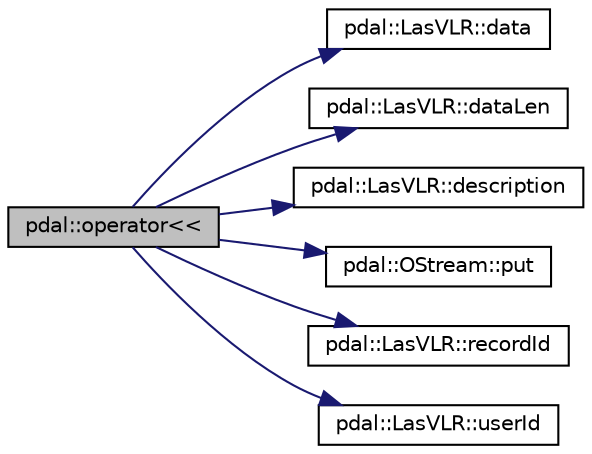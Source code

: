 digraph "pdal::operator&lt;&lt;"
{
  edge [fontname="Helvetica",fontsize="10",labelfontname="Helvetica",labelfontsize="10"];
  node [fontname="Helvetica",fontsize="10",shape=record];
  rankdir="LR";
  Node1 [label="pdal::operator\<\<",height=0.2,width=0.4,color="black", fillcolor="grey75", style="filled", fontcolor="black"];
  Node1 -> Node2 [color="midnightblue",fontsize="10",style="solid",fontname="Helvetica"];
  Node2 [label="pdal::LasVLR::data",height=0.2,width=0.4,color="black", fillcolor="white", style="filled",URL="$classpdal_1_1LasVLR.html#acec2ef3fa17d4fc47abdec666bca8287"];
  Node1 -> Node3 [color="midnightblue",fontsize="10",style="solid",fontname="Helvetica"];
  Node3 [label="pdal::LasVLR::dataLen",height=0.2,width=0.4,color="black", fillcolor="white", style="filled",URL="$classpdal_1_1LasVLR.html#a30a15afd0a5c29d43bd3fe3bd261ba8e"];
  Node1 -> Node4 [color="midnightblue",fontsize="10",style="solid",fontname="Helvetica"];
  Node4 [label="pdal::LasVLR::description",height=0.2,width=0.4,color="black", fillcolor="white", style="filled",URL="$classpdal_1_1LasVLR.html#ab3eeec570ec3604bc19538cc550478e3"];
  Node1 -> Node5 [color="midnightblue",fontsize="10",style="solid",fontname="Helvetica"];
  Node5 [label="pdal::OStream::put",height=0.2,width=0.4,color="black", fillcolor="white", style="filled",URL="$classpdal_1_1OStream.html#ae1e8327478f6e16d6f0ec19d876106b5"];
  Node1 -> Node6 [color="midnightblue",fontsize="10",style="solid",fontname="Helvetica"];
  Node6 [label="pdal::LasVLR::recordId",height=0.2,width=0.4,color="black", fillcolor="white", style="filled",URL="$classpdal_1_1LasVLR.html#a0511840a97ec17756ca87bf6c5a5c4da"];
  Node1 -> Node7 [color="midnightblue",fontsize="10",style="solid",fontname="Helvetica"];
  Node7 [label="pdal::LasVLR::userId",height=0.2,width=0.4,color="black", fillcolor="white", style="filled",URL="$classpdal_1_1LasVLR.html#a8c1fe9d6c7bb8831567724e5d5cfd9ad"];
}
